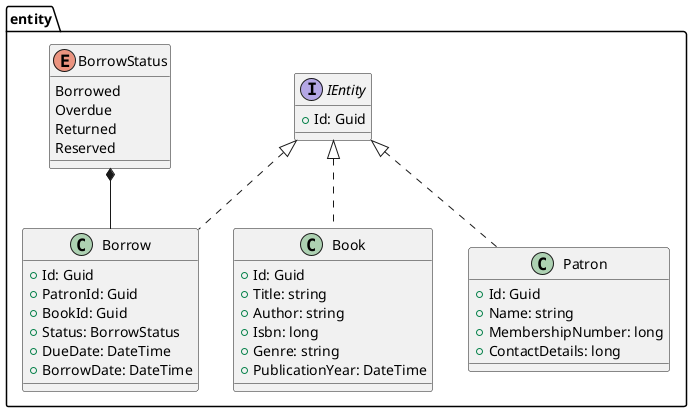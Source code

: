 @startuml
package entity {

    class Book {
        + Id: Guid
        + Title: string
        + Author: string
        + Isbn: long
        + Genre: string
        + PublicationYear: DateTime
    }

    class Patron {
        + Id: Guid
        + Name: string
        + MembershipNumber: long
        + ContactDetails: long
    }

    class Borrow {
        + Id: Guid
        + PatronId: Guid
        + BookId: Guid
        + Status: BorrowStatus
        + DueDate: DateTime
        + BorrowDate: DateTime
    }

    interface IEntity {
        + Id: Guid
    }
    IEntity <|.. Borrow
    IEntity <|.. Book
    IEntity <|.. Patron

    enum BorrowStatus {
        Borrowed
        Overdue
        Returned
        Reserved
    }
    BorrowStatus *-- Borrow
}
@enduml

